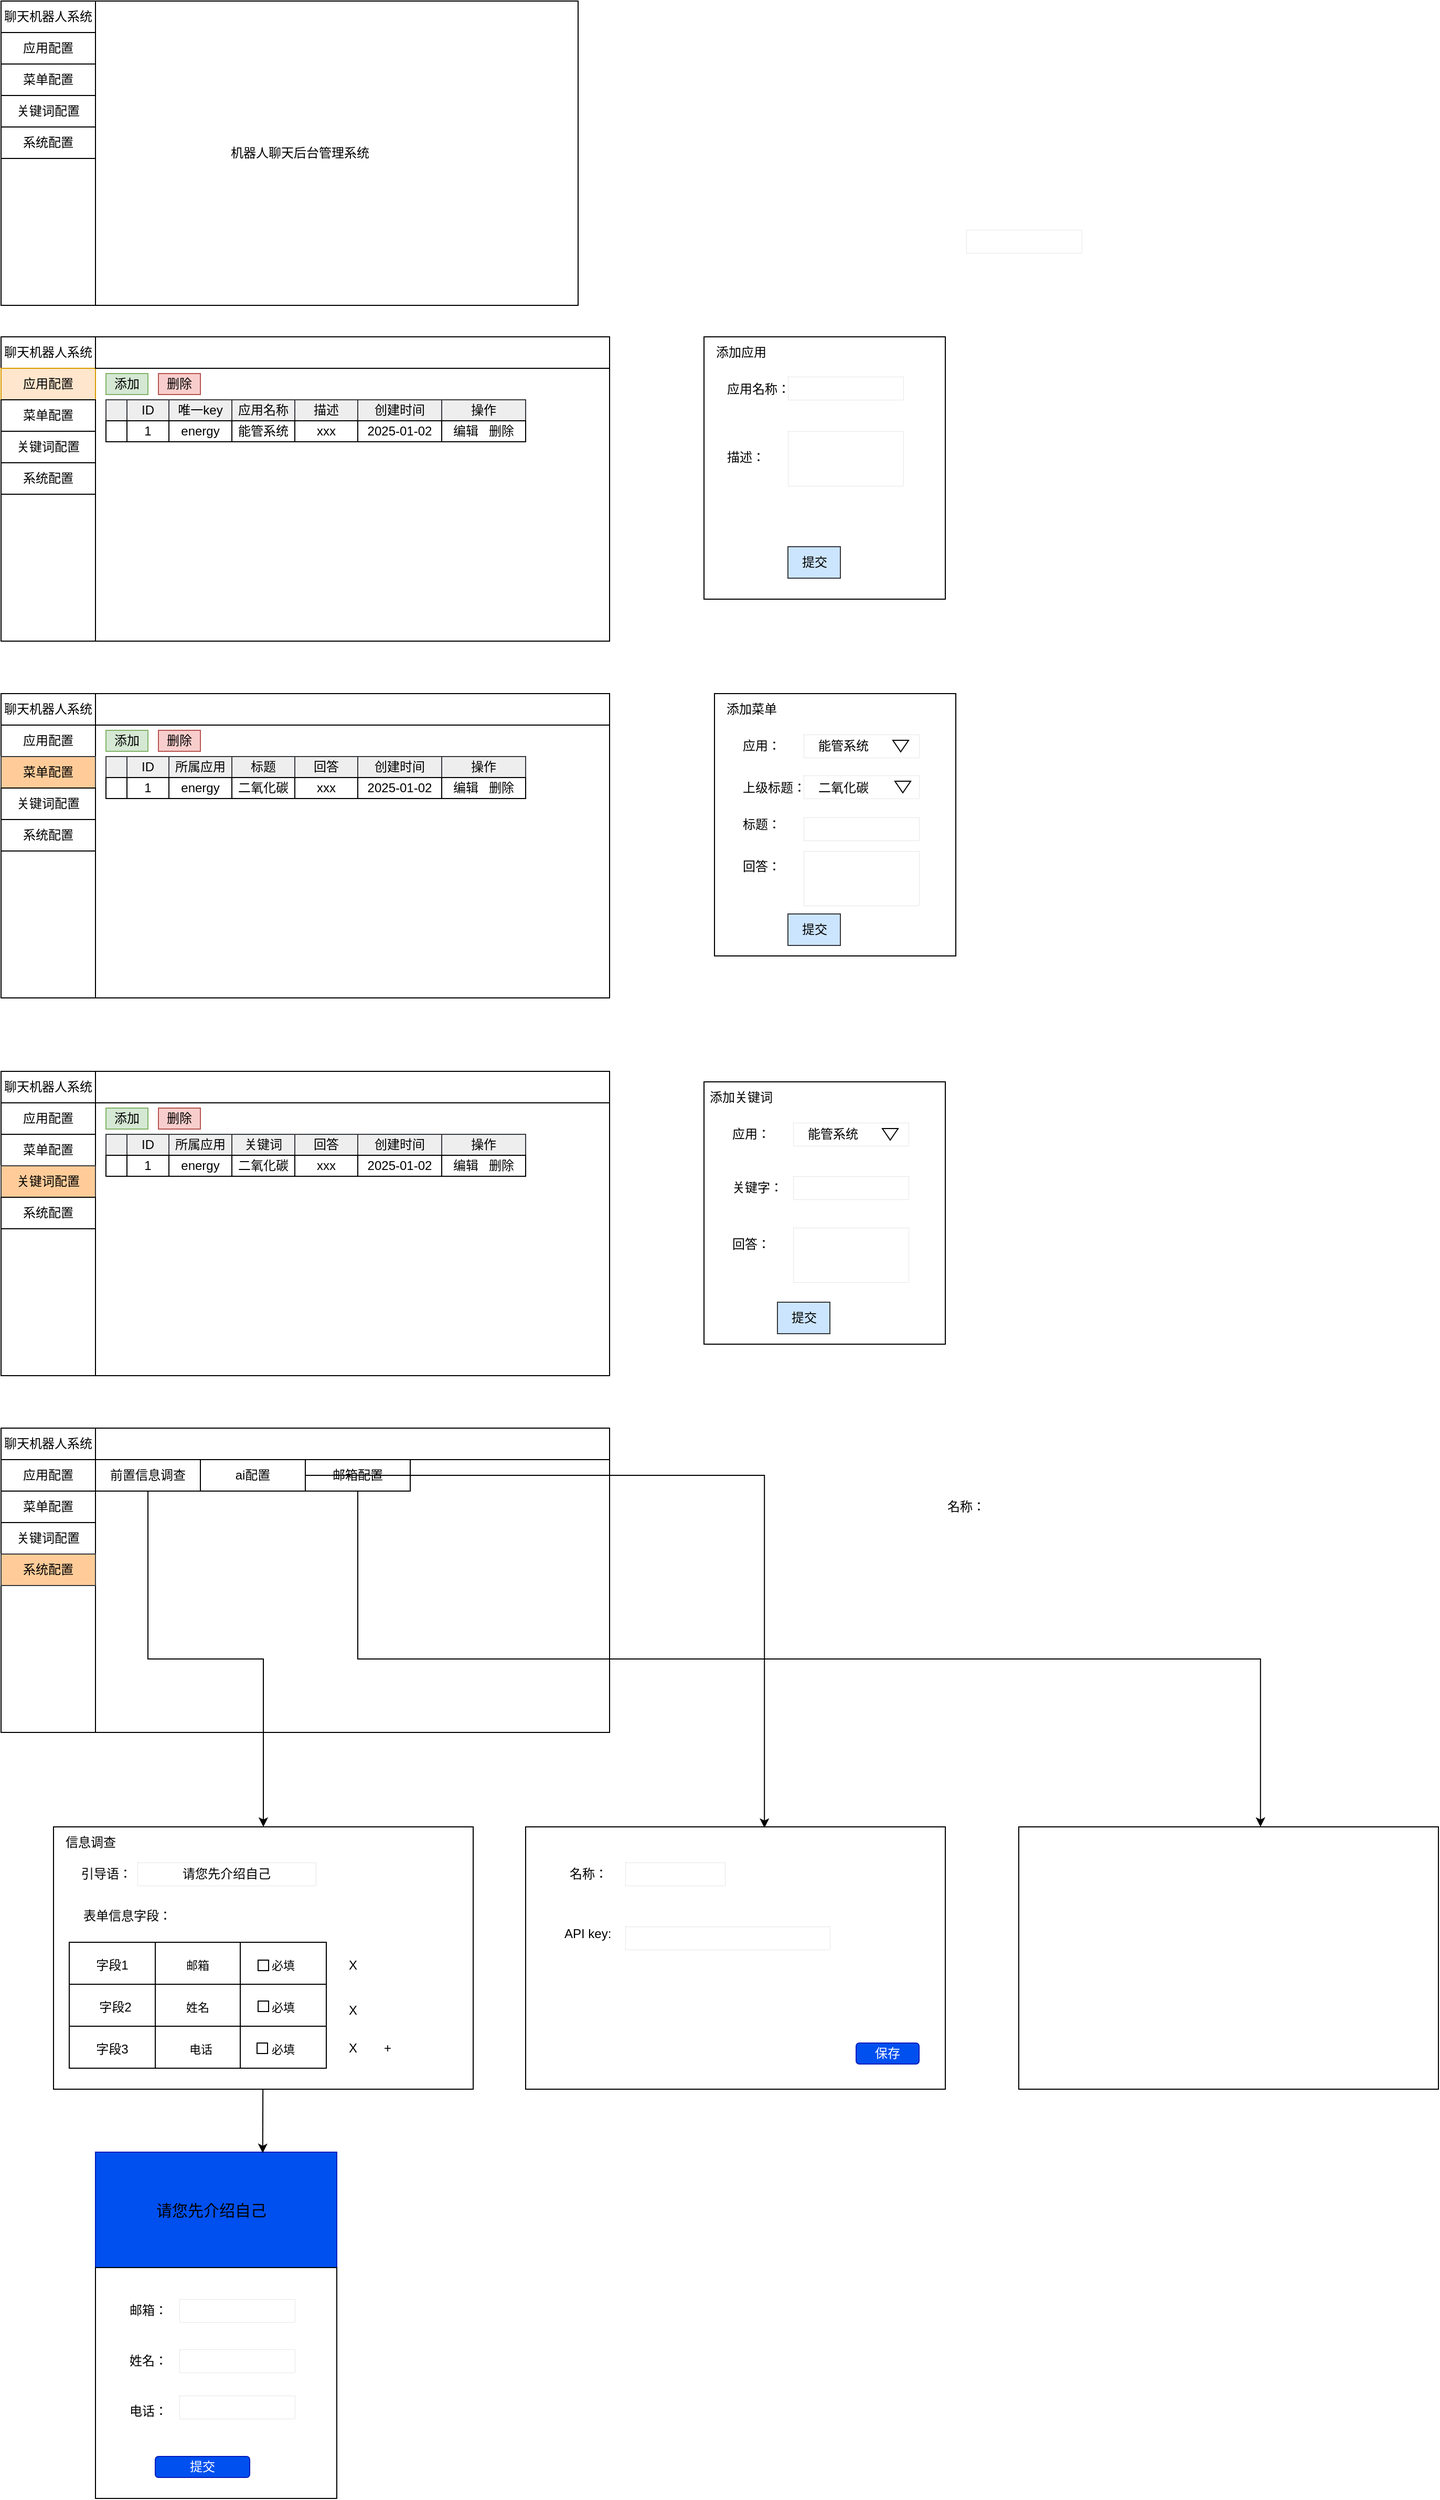 <mxfile version="25.0.3">
  <diagram name="第 1 页" id="WqESRx_fFTUSI_0ruRd6">
    <mxGraphModel dx="1728" dy="915" grid="1" gridSize="10" guides="1" tooltips="1" connect="1" arrows="1" fold="1" page="1" pageScale="1" pageWidth="827" pageHeight="1169" math="0" shadow="0">
      <root>
        <mxCell id="0" />
        <mxCell id="1" parent="0" />
        <mxCell id="n9BNtuvzOKxnNitowUyj-19" value="机器人聊天后台管理系统" style="rounded=0;whiteSpace=wrap;html=1;" vertex="1" parent="1">
          <mxGeometry x="20" y="90" width="530" height="290" as="geometry" />
        </mxCell>
        <mxCell id="n9BNtuvzOKxnNitowUyj-21" value="" style="rounded=0;whiteSpace=wrap;html=1;" vertex="1" parent="1">
          <mxGeometry y="90" width="90" height="290" as="geometry" />
        </mxCell>
        <mxCell id="n9BNtuvzOKxnNitowUyj-22" value="聊天机器人系统" style="rounded=0;whiteSpace=wrap;html=1;" vertex="1" parent="1">
          <mxGeometry y="90" width="90" height="30" as="geometry" />
        </mxCell>
        <mxCell id="n9BNtuvzOKxnNitowUyj-23" value="应用配置" style="rounded=0;whiteSpace=wrap;html=1;" vertex="1" parent="1">
          <mxGeometry y="120" width="90" height="30" as="geometry" />
        </mxCell>
        <mxCell id="n9BNtuvzOKxnNitowUyj-24" value="菜单配置" style="rounded=0;whiteSpace=wrap;html=1;" vertex="1" parent="1">
          <mxGeometry y="150" width="90" height="30" as="geometry" />
        </mxCell>
        <mxCell id="n9BNtuvzOKxnNitowUyj-25" value="关键词配置" style="rounded=0;whiteSpace=wrap;html=1;" vertex="1" parent="1">
          <mxGeometry y="180" width="90" height="30" as="geometry" />
        </mxCell>
        <mxCell id="n9BNtuvzOKxnNitowUyj-26" value="系统配置" style="rounded=0;whiteSpace=wrap;html=1;" vertex="1" parent="1">
          <mxGeometry y="210" width="90" height="30" as="geometry" />
        </mxCell>
        <mxCell id="n9BNtuvzOKxnNitowUyj-28" value="" style="rounded=0;whiteSpace=wrap;html=1;" vertex="1" parent="1">
          <mxGeometry x="20" y="410" width="560" height="290" as="geometry" />
        </mxCell>
        <mxCell id="n9BNtuvzOKxnNitowUyj-29" value="" style="rounded=0;whiteSpace=wrap;html=1;" vertex="1" parent="1">
          <mxGeometry y="410" width="90" height="290" as="geometry" />
        </mxCell>
        <mxCell id="n9BNtuvzOKxnNitowUyj-30" value="聊天机器人系统" style="rounded=0;whiteSpace=wrap;html=1;" vertex="1" parent="1">
          <mxGeometry y="410" width="90" height="30" as="geometry" />
        </mxCell>
        <mxCell id="n9BNtuvzOKxnNitowUyj-31" value="应用配置" style="rounded=0;whiteSpace=wrap;html=1;fillColor=#ffe6cc;strokeColor=#d79b00;" vertex="1" parent="1">
          <mxGeometry y="440" width="90" height="30" as="geometry" />
        </mxCell>
        <mxCell id="n9BNtuvzOKxnNitowUyj-32" value="菜单配置" style="rounded=0;whiteSpace=wrap;html=1;" vertex="1" parent="1">
          <mxGeometry y="470" width="90" height="30" as="geometry" />
        </mxCell>
        <mxCell id="n9BNtuvzOKxnNitowUyj-33" value="关键词配置" style="rounded=0;whiteSpace=wrap;html=1;" vertex="1" parent="1">
          <mxGeometry y="500" width="90" height="30" as="geometry" />
        </mxCell>
        <mxCell id="n9BNtuvzOKxnNitowUyj-34" value="系统配置" style="rounded=0;whiteSpace=wrap;html=1;" vertex="1" parent="1">
          <mxGeometry y="530" width="90" height="30" as="geometry" />
        </mxCell>
        <mxCell id="n9BNtuvzOKxnNitowUyj-35" value="" style="rounded=0;whiteSpace=wrap;html=1;" vertex="1" parent="1">
          <mxGeometry x="90" y="410" width="490" height="30" as="geometry" />
        </mxCell>
        <mxCell id="n9BNtuvzOKxnNitowUyj-38" value="添加" style="rounded=0;whiteSpace=wrap;html=1;fillColor=#d5e8d4;strokeColor=#82b366;" vertex="1" parent="1">
          <mxGeometry x="100" y="445" width="40" height="20" as="geometry" />
        </mxCell>
        <mxCell id="n9BNtuvzOKxnNitowUyj-39" value="删除" style="rounded=0;whiteSpace=wrap;html=1;fillColor=#f8cecc;strokeColor=#b85450;" vertex="1" parent="1">
          <mxGeometry x="150" y="445" width="40" height="20" as="geometry" />
        </mxCell>
        <mxCell id="n9BNtuvzOKxnNitowUyj-42" value="ID" style="rounded=0;whiteSpace=wrap;html=1;fillColor=#eeeeee;strokeColor=#36393d;" vertex="1" parent="1">
          <mxGeometry x="120" y="470" width="40" height="20" as="geometry" />
        </mxCell>
        <mxCell id="n9BNtuvzOKxnNitowUyj-43" value="唯一key" style="rounded=0;whiteSpace=wrap;html=1;fillColor=#eeeeee;strokeColor=#36393d;" vertex="1" parent="1">
          <mxGeometry x="160" y="470" width="60" height="20" as="geometry" />
        </mxCell>
        <mxCell id="n9BNtuvzOKxnNitowUyj-44" value="应用名称" style="rounded=0;whiteSpace=wrap;html=1;fillColor=#eeeeee;strokeColor=#36393d;" vertex="1" parent="1">
          <mxGeometry x="220" y="470" width="60" height="20" as="geometry" />
        </mxCell>
        <mxCell id="n9BNtuvzOKxnNitowUyj-45" value="描述" style="rounded=0;whiteSpace=wrap;html=1;fillColor=#eeeeee;strokeColor=#36393d;" vertex="1" parent="1">
          <mxGeometry x="280" y="470" width="60" height="20" as="geometry" />
        </mxCell>
        <mxCell id="n9BNtuvzOKxnNitowUyj-46" value="创建时间" style="rounded=0;whiteSpace=wrap;html=1;fillColor=#eeeeee;strokeColor=#36393d;" vertex="1" parent="1">
          <mxGeometry x="340" y="470" width="80" height="20" as="geometry" />
        </mxCell>
        <mxCell id="n9BNtuvzOKxnNitowUyj-48" value="" style="rounded=0;whiteSpace=wrap;html=1;fillColor=#eeeeee;strokeColor=#36393d;" vertex="1" parent="1">
          <mxGeometry x="100" y="470" width="20" height="20" as="geometry" />
        </mxCell>
        <mxCell id="n9BNtuvzOKxnNitowUyj-49" value="" style="rounded=0;whiteSpace=wrap;html=1;" vertex="1" parent="1">
          <mxGeometry x="100" y="490" width="20" height="20" as="geometry" />
        </mxCell>
        <mxCell id="n9BNtuvzOKxnNitowUyj-51" value="1" style="rounded=0;whiteSpace=wrap;html=1;" vertex="1" parent="1">
          <mxGeometry x="120" y="490" width="40" height="20" as="geometry" />
        </mxCell>
        <mxCell id="n9BNtuvzOKxnNitowUyj-52" value="energy" style="rounded=0;whiteSpace=wrap;html=1;" vertex="1" parent="1">
          <mxGeometry x="160" y="490" width="60" height="20" as="geometry" />
        </mxCell>
        <mxCell id="n9BNtuvzOKxnNitowUyj-53" value="能管系统" style="rounded=0;whiteSpace=wrap;html=1;" vertex="1" parent="1">
          <mxGeometry x="220" y="490" width="60" height="20" as="geometry" />
        </mxCell>
        <mxCell id="n9BNtuvzOKxnNitowUyj-54" value="xxx" style="rounded=0;whiteSpace=wrap;html=1;" vertex="1" parent="1">
          <mxGeometry x="280" y="490" width="60" height="20" as="geometry" />
        </mxCell>
        <mxCell id="n9BNtuvzOKxnNitowUyj-55" value="&lt;font&gt;2025-01-02&lt;/font&gt;" style="rounded=0;whiteSpace=wrap;html=1;" vertex="1" parent="1">
          <mxGeometry x="340" y="490" width="80" height="20" as="geometry" />
        </mxCell>
        <mxCell id="n9BNtuvzOKxnNitowUyj-71" value="操作" style="rounded=0;whiteSpace=wrap;html=1;fillColor=#eeeeee;strokeColor=#36393d;" vertex="1" parent="1">
          <mxGeometry x="420" y="470" width="80" height="20" as="geometry" />
        </mxCell>
        <mxCell id="n9BNtuvzOKxnNitowUyj-72" value="编辑&amp;nbsp; &amp;nbsp;删除" style="rounded=0;whiteSpace=wrap;html=1;" vertex="1" parent="1">
          <mxGeometry x="420" y="490" width="80" height="20" as="geometry" />
        </mxCell>
        <mxCell id="n9BNtuvzOKxnNitowUyj-84" value="" style="rounded=0;whiteSpace=wrap;html=1;" vertex="1" parent="1">
          <mxGeometry x="670" y="410" width="230" height="250" as="geometry" />
        </mxCell>
        <mxCell id="n9BNtuvzOKxnNitowUyj-85" value="添加应用" style="text;html=1;align=center;verticalAlign=middle;resizable=0;points=[];autosize=1;strokeColor=none;fillColor=none;" vertex="1" parent="1">
          <mxGeometry x="670" y="410" width="70" height="30" as="geometry" />
        </mxCell>
        <mxCell id="n9BNtuvzOKxnNitowUyj-86" value="提交" style="text;html=1;align=center;verticalAlign=middle;resizable=0;points=[];autosize=1;strokeColor=#36393d;fillColor=#cce5ff;" vertex="1" parent="1">
          <mxGeometry x="750" y="610" width="50" height="30" as="geometry" />
        </mxCell>
        <mxCell id="n9BNtuvzOKxnNitowUyj-87" value="应用名称：" style="text;html=1;align=left;verticalAlign=middle;resizable=0;points=[];autosize=1;strokeColor=none;fillColor=none;" vertex="1" parent="1">
          <mxGeometry x="690" y="445" width="80" height="30" as="geometry" />
        </mxCell>
        <mxCell id="n9BNtuvzOKxnNitowUyj-91" value="描述：" style="text;html=1;align=left;verticalAlign=middle;resizable=0;points=[];autosize=1;strokeColor=none;fillColor=none;" vertex="1" parent="1">
          <mxGeometry x="690" y="510" width="60" height="30" as="geometry" />
        </mxCell>
        <mxCell id="n9BNtuvzOKxnNitowUyj-93" value="" style="whiteSpace=wrap;html=1;strokeWidth=0;" vertex="1" parent="1">
          <mxGeometry x="920" y="308" width="110" height="22" as="geometry" />
        </mxCell>
        <mxCell id="n9BNtuvzOKxnNitowUyj-94" value="" style="whiteSpace=wrap;html=1;strokeWidth=0;" vertex="1" parent="1">
          <mxGeometry x="750" y="448" width="110" height="22" as="geometry" />
        </mxCell>
        <mxCell id="n9BNtuvzOKxnNitowUyj-96" value="" style="whiteSpace=wrap;html=1;strokeWidth=0;" vertex="1" parent="1">
          <mxGeometry x="750" y="500" width="110" height="52" as="geometry" />
        </mxCell>
        <mxCell id="n9BNtuvzOKxnNitowUyj-100" value="" style="rounded=0;whiteSpace=wrap;html=1;" vertex="1" parent="1">
          <mxGeometry x="20" y="750" width="560" height="290" as="geometry" />
        </mxCell>
        <mxCell id="n9BNtuvzOKxnNitowUyj-101" value="" style="rounded=0;whiteSpace=wrap;html=1;" vertex="1" parent="1">
          <mxGeometry y="750" width="90" height="290" as="geometry" />
        </mxCell>
        <mxCell id="n9BNtuvzOKxnNitowUyj-102" value="聊天机器人系统" style="rounded=0;whiteSpace=wrap;html=1;" vertex="1" parent="1">
          <mxGeometry y="750" width="90" height="30" as="geometry" />
        </mxCell>
        <mxCell id="n9BNtuvzOKxnNitowUyj-103" value="应用配置" style="rounded=0;whiteSpace=wrap;html=1;" vertex="1" parent="1">
          <mxGeometry y="780" width="90" height="30" as="geometry" />
        </mxCell>
        <mxCell id="n9BNtuvzOKxnNitowUyj-104" value="菜单配置" style="rounded=0;whiteSpace=wrap;html=1;fillColor=#ffcc99;strokeColor=#36393d;" vertex="1" parent="1">
          <mxGeometry y="810" width="90" height="30" as="geometry" />
        </mxCell>
        <mxCell id="n9BNtuvzOKxnNitowUyj-105" value="关键词配置" style="rounded=0;whiteSpace=wrap;html=1;" vertex="1" parent="1">
          <mxGeometry y="840" width="90" height="30" as="geometry" />
        </mxCell>
        <mxCell id="n9BNtuvzOKxnNitowUyj-106" value="系统配置" style="rounded=0;whiteSpace=wrap;html=1;" vertex="1" parent="1">
          <mxGeometry y="870" width="90" height="30" as="geometry" />
        </mxCell>
        <mxCell id="n9BNtuvzOKxnNitowUyj-107" value="" style="rounded=0;whiteSpace=wrap;html=1;" vertex="1" parent="1">
          <mxGeometry x="90" y="750" width="490" height="30" as="geometry" />
        </mxCell>
        <mxCell id="n9BNtuvzOKxnNitowUyj-108" value="添加" style="rounded=0;whiteSpace=wrap;html=1;fillColor=#d5e8d4;strokeColor=#82b366;" vertex="1" parent="1">
          <mxGeometry x="100" y="785" width="40" height="20" as="geometry" />
        </mxCell>
        <mxCell id="n9BNtuvzOKxnNitowUyj-109" value="删除" style="rounded=0;whiteSpace=wrap;html=1;fillColor=#f8cecc;strokeColor=#b85450;" vertex="1" parent="1">
          <mxGeometry x="150" y="785" width="40" height="20" as="geometry" />
        </mxCell>
        <mxCell id="n9BNtuvzOKxnNitowUyj-110" value="ID" style="rounded=0;whiteSpace=wrap;html=1;fillColor=#eeeeee;strokeColor=#36393d;" vertex="1" parent="1">
          <mxGeometry x="120" y="810" width="40" height="20" as="geometry" />
        </mxCell>
        <mxCell id="n9BNtuvzOKxnNitowUyj-111" value="所属应用" style="rounded=0;whiteSpace=wrap;html=1;fillColor=#eeeeee;strokeColor=#36393d;" vertex="1" parent="1">
          <mxGeometry x="160" y="810" width="60" height="20" as="geometry" />
        </mxCell>
        <mxCell id="n9BNtuvzOKxnNitowUyj-112" value="标题" style="rounded=0;whiteSpace=wrap;html=1;fillColor=#eeeeee;strokeColor=#36393d;" vertex="1" parent="1">
          <mxGeometry x="220" y="810" width="60" height="20" as="geometry" />
        </mxCell>
        <mxCell id="n9BNtuvzOKxnNitowUyj-113" value="回答" style="rounded=0;whiteSpace=wrap;html=1;fillColor=#eeeeee;strokeColor=#36393d;" vertex="1" parent="1">
          <mxGeometry x="280" y="810" width="60" height="20" as="geometry" />
        </mxCell>
        <mxCell id="n9BNtuvzOKxnNitowUyj-114" value="创建时间" style="rounded=0;whiteSpace=wrap;html=1;fillColor=#eeeeee;strokeColor=#36393d;" vertex="1" parent="1">
          <mxGeometry x="340" y="810" width="80" height="20" as="geometry" />
        </mxCell>
        <mxCell id="n9BNtuvzOKxnNitowUyj-115" value="" style="rounded=0;whiteSpace=wrap;html=1;fillColor=#eeeeee;strokeColor=#36393d;" vertex="1" parent="1">
          <mxGeometry x="100" y="810" width="20" height="20" as="geometry" />
        </mxCell>
        <mxCell id="n9BNtuvzOKxnNitowUyj-116" value="" style="rounded=0;whiteSpace=wrap;html=1;" vertex="1" parent="1">
          <mxGeometry x="100" y="830" width="20" height="20" as="geometry" />
        </mxCell>
        <mxCell id="n9BNtuvzOKxnNitowUyj-117" value="1" style="rounded=0;whiteSpace=wrap;html=1;" vertex="1" parent="1">
          <mxGeometry x="120" y="830" width="40" height="20" as="geometry" />
        </mxCell>
        <mxCell id="n9BNtuvzOKxnNitowUyj-118" value="energy" style="rounded=0;whiteSpace=wrap;html=1;" vertex="1" parent="1">
          <mxGeometry x="160" y="830" width="60" height="20" as="geometry" />
        </mxCell>
        <mxCell id="n9BNtuvzOKxnNitowUyj-119" value="二氧化碳" style="rounded=0;whiteSpace=wrap;html=1;" vertex="1" parent="1">
          <mxGeometry x="220" y="830" width="60" height="20" as="geometry" />
        </mxCell>
        <mxCell id="n9BNtuvzOKxnNitowUyj-120" value="xxx" style="rounded=0;whiteSpace=wrap;html=1;" vertex="1" parent="1">
          <mxGeometry x="280" y="830" width="60" height="20" as="geometry" />
        </mxCell>
        <mxCell id="n9BNtuvzOKxnNitowUyj-121" value="&lt;font&gt;2025-01-02&lt;/font&gt;" style="rounded=0;whiteSpace=wrap;html=1;" vertex="1" parent="1">
          <mxGeometry x="340" y="830" width="80" height="20" as="geometry" />
        </mxCell>
        <mxCell id="n9BNtuvzOKxnNitowUyj-122" value="操作" style="rounded=0;whiteSpace=wrap;html=1;fillColor=#eeeeee;strokeColor=#36393d;" vertex="1" parent="1">
          <mxGeometry x="420" y="810" width="80" height="20" as="geometry" />
        </mxCell>
        <mxCell id="n9BNtuvzOKxnNitowUyj-123" value="编辑&amp;nbsp; &amp;nbsp;删除" style="rounded=0;whiteSpace=wrap;html=1;" vertex="1" parent="1">
          <mxGeometry x="420" y="830" width="80" height="20" as="geometry" />
        </mxCell>
        <mxCell id="n9BNtuvzOKxnNitowUyj-126" value="" style="rounded=0;whiteSpace=wrap;html=1;" vertex="1" parent="1">
          <mxGeometry x="680" y="750" width="230" height="250" as="geometry" />
        </mxCell>
        <mxCell id="n9BNtuvzOKxnNitowUyj-127" value="添加菜单" style="text;html=1;align=center;verticalAlign=middle;resizable=0;points=[];autosize=1;strokeColor=none;fillColor=none;" vertex="1" parent="1">
          <mxGeometry x="680" y="750" width="70" height="30" as="geometry" />
        </mxCell>
        <mxCell id="n9BNtuvzOKxnNitowUyj-129" value="应用：" style="text;html=1;align=left;verticalAlign=middle;resizable=0;points=[];autosize=1;strokeColor=none;fillColor=none;" vertex="1" parent="1">
          <mxGeometry x="705" y="785" width="60" height="30" as="geometry" />
        </mxCell>
        <mxCell id="n9BNtuvzOKxnNitowUyj-130" value="上级标题：" style="text;html=1;align=left;verticalAlign=middle;resizable=0;points=[];autosize=1;strokeColor=none;fillColor=none;" vertex="1" parent="1">
          <mxGeometry x="705" y="825" width="80" height="30" as="geometry" />
        </mxCell>
        <mxCell id="n9BNtuvzOKxnNitowUyj-131" value="标题：" style="text;html=1;align=left;verticalAlign=middle;resizable=0;points=[];autosize=1;strokeColor=none;fillColor=none;" vertex="1" parent="1">
          <mxGeometry x="705" y="860" width="60" height="30" as="geometry" />
        </mxCell>
        <mxCell id="n9BNtuvzOKxnNitowUyj-132" value="回答：" style="text;html=1;align=left;verticalAlign=middle;resizable=0;points=[];autosize=1;strokeColor=none;fillColor=none;" vertex="1" parent="1">
          <mxGeometry x="705" y="900" width="60" height="30" as="geometry" />
        </mxCell>
        <mxCell id="n9BNtuvzOKxnNitowUyj-133" value="" style="whiteSpace=wrap;html=1;strokeWidth=0;verticalAlign=middle;" vertex="1" parent="1">
          <mxGeometry x="765" y="789" width="110" height="22" as="geometry" />
        </mxCell>
        <mxCell id="n9BNtuvzOKxnNitowUyj-134" value="" style="triangle;whiteSpace=wrap;html=1;dashed=0;direction=south;" vertex="1" parent="1">
          <mxGeometry x="850" y="794.5" width="15" height="11" as="geometry" />
        </mxCell>
        <mxCell id="n9BNtuvzOKxnNitowUyj-136" value="能管系统" style="text;html=1;align=left;verticalAlign=middle;resizable=0;points=[];autosize=1;strokeColor=none;fillColor=none;" vertex="1" parent="1">
          <mxGeometry x="777" y="785" width="70" height="30" as="geometry" />
        </mxCell>
        <mxCell id="n9BNtuvzOKxnNitowUyj-137" value="" style="whiteSpace=wrap;html=1;strokeWidth=0;verticalAlign=middle;" vertex="1" parent="1">
          <mxGeometry x="765" y="828" width="110" height="22" as="geometry" />
        </mxCell>
        <mxCell id="n9BNtuvzOKxnNitowUyj-138" value="二氧化碳" style="text;html=1;align=left;verticalAlign=middle;resizable=0;points=[];autosize=1;strokeColor=none;fillColor=none;" vertex="1" parent="1">
          <mxGeometry x="777" y="825" width="70" height="30" as="geometry" />
        </mxCell>
        <mxCell id="n9BNtuvzOKxnNitowUyj-140" value="" style="triangle;whiteSpace=wrap;html=1;dashed=0;direction=south;" vertex="1" parent="1">
          <mxGeometry x="852" y="833.5" width="15" height="11" as="geometry" />
        </mxCell>
        <mxCell id="n9BNtuvzOKxnNitowUyj-142" value="" style="whiteSpace=wrap;html=1;strokeWidth=0;" vertex="1" parent="1">
          <mxGeometry x="765" y="868" width="110" height="22" as="geometry" />
        </mxCell>
        <mxCell id="n9BNtuvzOKxnNitowUyj-143" value="" style="whiteSpace=wrap;html=1;strokeWidth=0;" vertex="1" parent="1">
          <mxGeometry x="765" y="900" width="110" height="52" as="geometry" />
        </mxCell>
        <mxCell id="n9BNtuvzOKxnNitowUyj-145" value="提交" style="text;html=1;align=center;verticalAlign=middle;resizable=0;points=[];autosize=1;strokeColor=#36393d;fillColor=#cce5ff;" vertex="1" parent="1">
          <mxGeometry x="750" y="960" width="50" height="30" as="geometry" />
        </mxCell>
        <mxCell id="n9BNtuvzOKxnNitowUyj-147" value="" style="rounded=0;whiteSpace=wrap;html=1;" vertex="1" parent="1">
          <mxGeometry x="20" y="1110" width="560" height="290" as="geometry" />
        </mxCell>
        <mxCell id="n9BNtuvzOKxnNitowUyj-148" value="" style="rounded=0;whiteSpace=wrap;html=1;" vertex="1" parent="1">
          <mxGeometry y="1110" width="90" height="290" as="geometry" />
        </mxCell>
        <mxCell id="n9BNtuvzOKxnNitowUyj-149" value="聊天机器人系统" style="rounded=0;whiteSpace=wrap;html=1;" vertex="1" parent="1">
          <mxGeometry y="1110" width="90" height="30" as="geometry" />
        </mxCell>
        <mxCell id="n9BNtuvzOKxnNitowUyj-150" value="应用配置" style="rounded=0;whiteSpace=wrap;html=1;" vertex="1" parent="1">
          <mxGeometry y="1140" width="90" height="30" as="geometry" />
        </mxCell>
        <mxCell id="n9BNtuvzOKxnNitowUyj-151" value="菜单配置" style="rounded=0;whiteSpace=wrap;html=1;" vertex="1" parent="1">
          <mxGeometry y="1170" width="90" height="30" as="geometry" />
        </mxCell>
        <mxCell id="n9BNtuvzOKxnNitowUyj-152" value="关键词配置" style="rounded=0;whiteSpace=wrap;html=1;fillColor=#ffcc99;strokeColor=#36393d;" vertex="1" parent="1">
          <mxGeometry y="1200" width="90" height="30" as="geometry" />
        </mxCell>
        <mxCell id="n9BNtuvzOKxnNitowUyj-153" value="系统配置" style="rounded=0;whiteSpace=wrap;html=1;" vertex="1" parent="1">
          <mxGeometry y="1230" width="90" height="30" as="geometry" />
        </mxCell>
        <mxCell id="n9BNtuvzOKxnNitowUyj-154" value="" style="rounded=0;whiteSpace=wrap;html=1;" vertex="1" parent="1">
          <mxGeometry x="90" y="1110" width="490" height="30" as="geometry" />
        </mxCell>
        <mxCell id="n9BNtuvzOKxnNitowUyj-155" value="添加" style="rounded=0;whiteSpace=wrap;html=1;fillColor=#d5e8d4;strokeColor=#82b366;" vertex="1" parent="1">
          <mxGeometry x="100" y="1145" width="40" height="20" as="geometry" />
        </mxCell>
        <mxCell id="n9BNtuvzOKxnNitowUyj-156" value="删除" style="rounded=0;whiteSpace=wrap;html=1;fillColor=#f8cecc;strokeColor=#b85450;" vertex="1" parent="1">
          <mxGeometry x="150" y="1145" width="40" height="20" as="geometry" />
        </mxCell>
        <mxCell id="n9BNtuvzOKxnNitowUyj-157" value="ID" style="rounded=0;whiteSpace=wrap;html=1;fillColor=#eeeeee;strokeColor=#36393d;" vertex="1" parent="1">
          <mxGeometry x="120" y="1170" width="40" height="20" as="geometry" />
        </mxCell>
        <mxCell id="n9BNtuvzOKxnNitowUyj-158" value="所属应用" style="rounded=0;whiteSpace=wrap;html=1;fillColor=#eeeeee;strokeColor=#36393d;" vertex="1" parent="1">
          <mxGeometry x="160" y="1170" width="60" height="20" as="geometry" />
        </mxCell>
        <mxCell id="n9BNtuvzOKxnNitowUyj-159" value="关键词" style="rounded=0;whiteSpace=wrap;html=1;fillColor=#eeeeee;strokeColor=#36393d;" vertex="1" parent="1">
          <mxGeometry x="220" y="1170" width="60" height="20" as="geometry" />
        </mxCell>
        <mxCell id="n9BNtuvzOKxnNitowUyj-160" value="回答" style="rounded=0;whiteSpace=wrap;html=1;fillColor=#eeeeee;strokeColor=#36393d;" vertex="1" parent="1">
          <mxGeometry x="280" y="1170" width="60" height="20" as="geometry" />
        </mxCell>
        <mxCell id="n9BNtuvzOKxnNitowUyj-161" value="创建时间" style="rounded=0;whiteSpace=wrap;html=1;fillColor=#eeeeee;strokeColor=#36393d;" vertex="1" parent="1">
          <mxGeometry x="340" y="1170" width="80" height="20" as="geometry" />
        </mxCell>
        <mxCell id="n9BNtuvzOKxnNitowUyj-162" value="" style="rounded=0;whiteSpace=wrap;html=1;fillColor=#eeeeee;strokeColor=#36393d;" vertex="1" parent="1">
          <mxGeometry x="100" y="1170" width="20" height="20" as="geometry" />
        </mxCell>
        <mxCell id="n9BNtuvzOKxnNitowUyj-163" value="" style="rounded=0;whiteSpace=wrap;html=1;" vertex="1" parent="1">
          <mxGeometry x="100" y="1190" width="20" height="20" as="geometry" />
        </mxCell>
        <mxCell id="n9BNtuvzOKxnNitowUyj-164" value="1" style="rounded=0;whiteSpace=wrap;html=1;" vertex="1" parent="1">
          <mxGeometry x="120" y="1190" width="40" height="20" as="geometry" />
        </mxCell>
        <mxCell id="n9BNtuvzOKxnNitowUyj-165" value="energy" style="rounded=0;whiteSpace=wrap;html=1;" vertex="1" parent="1">
          <mxGeometry x="160" y="1190" width="60" height="20" as="geometry" />
        </mxCell>
        <mxCell id="n9BNtuvzOKxnNitowUyj-166" value="二氧化碳" style="rounded=0;whiteSpace=wrap;html=1;" vertex="1" parent="1">
          <mxGeometry x="220" y="1190" width="60" height="20" as="geometry" />
        </mxCell>
        <mxCell id="n9BNtuvzOKxnNitowUyj-167" value="xxx" style="rounded=0;whiteSpace=wrap;html=1;" vertex="1" parent="1">
          <mxGeometry x="280" y="1190" width="60" height="20" as="geometry" />
        </mxCell>
        <mxCell id="n9BNtuvzOKxnNitowUyj-168" value="&lt;font&gt;2025-01-02&lt;/font&gt;" style="rounded=0;whiteSpace=wrap;html=1;" vertex="1" parent="1">
          <mxGeometry x="340" y="1190" width="80" height="20" as="geometry" />
        </mxCell>
        <mxCell id="n9BNtuvzOKxnNitowUyj-169" value="操作" style="rounded=0;whiteSpace=wrap;html=1;fillColor=#eeeeee;strokeColor=#36393d;" vertex="1" parent="1">
          <mxGeometry x="420" y="1170" width="80" height="20" as="geometry" />
        </mxCell>
        <mxCell id="n9BNtuvzOKxnNitowUyj-170" value="编辑&amp;nbsp; &amp;nbsp;删除" style="rounded=0;whiteSpace=wrap;html=1;" vertex="1" parent="1">
          <mxGeometry x="420" y="1190" width="80" height="20" as="geometry" />
        </mxCell>
        <mxCell id="n9BNtuvzOKxnNitowUyj-171" value="" style="rounded=0;whiteSpace=wrap;html=1;" vertex="1" parent="1">
          <mxGeometry x="670" y="1120" width="230" height="250" as="geometry" />
        </mxCell>
        <mxCell id="n9BNtuvzOKxnNitowUyj-172" value="添加关键词" style="text;html=1;align=center;verticalAlign=middle;resizable=0;points=[];autosize=1;strokeColor=none;fillColor=none;" vertex="1" parent="1">
          <mxGeometry x="665" y="1120" width="80" height="30" as="geometry" />
        </mxCell>
        <mxCell id="n9BNtuvzOKxnNitowUyj-173" value="应用：" style="text;html=1;align=left;verticalAlign=middle;resizable=0;points=[];autosize=1;strokeColor=none;fillColor=none;" vertex="1" parent="1">
          <mxGeometry x="695" y="1155" width="60" height="30" as="geometry" />
        </mxCell>
        <mxCell id="n9BNtuvzOKxnNitowUyj-175" value="关键字：" style="text;html=1;align=left;verticalAlign=middle;resizable=0;points=[];autosize=1;strokeColor=none;fillColor=none;" vertex="1" parent="1">
          <mxGeometry x="695" y="1206" width="70" height="30" as="geometry" />
        </mxCell>
        <mxCell id="n9BNtuvzOKxnNitowUyj-176" value="回答：" style="text;html=1;align=left;verticalAlign=middle;resizable=0;points=[];autosize=1;strokeColor=none;fillColor=none;" vertex="1" parent="1">
          <mxGeometry x="695" y="1260" width="60" height="30" as="geometry" />
        </mxCell>
        <mxCell id="n9BNtuvzOKxnNitowUyj-177" value="" style="whiteSpace=wrap;html=1;strokeWidth=0;verticalAlign=middle;" vertex="1" parent="1">
          <mxGeometry x="755" y="1159" width="110" height="22" as="geometry" />
        </mxCell>
        <mxCell id="n9BNtuvzOKxnNitowUyj-178" value="" style="triangle;whiteSpace=wrap;html=1;dashed=0;direction=south;" vertex="1" parent="1">
          <mxGeometry x="840" y="1164.5" width="15" height="11" as="geometry" />
        </mxCell>
        <mxCell id="n9BNtuvzOKxnNitowUyj-179" value="能管系统" style="text;html=1;align=left;verticalAlign=middle;resizable=0;points=[];autosize=1;strokeColor=none;fillColor=none;" vertex="1" parent="1">
          <mxGeometry x="767" y="1155" width="70" height="30" as="geometry" />
        </mxCell>
        <mxCell id="n9BNtuvzOKxnNitowUyj-183" value="" style="whiteSpace=wrap;html=1;strokeWidth=0;" vertex="1" parent="1">
          <mxGeometry x="755" y="1210" width="110" height="22" as="geometry" />
        </mxCell>
        <mxCell id="n9BNtuvzOKxnNitowUyj-184" value="" style="whiteSpace=wrap;html=1;strokeWidth=0;" vertex="1" parent="1">
          <mxGeometry x="755" y="1259" width="110" height="52" as="geometry" />
        </mxCell>
        <mxCell id="n9BNtuvzOKxnNitowUyj-185" value="提交" style="text;html=1;align=center;verticalAlign=middle;resizable=0;points=[];autosize=1;strokeColor=#36393d;fillColor=#cce5ff;" vertex="1" parent="1">
          <mxGeometry x="740" y="1330" width="50" height="30" as="geometry" />
        </mxCell>
        <mxCell id="n9BNtuvzOKxnNitowUyj-186" value="" style="rounded=0;whiteSpace=wrap;html=1;" vertex="1" parent="1">
          <mxGeometry x="20" y="1450" width="560" height="290" as="geometry" />
        </mxCell>
        <mxCell id="n9BNtuvzOKxnNitowUyj-187" value="" style="rounded=0;whiteSpace=wrap;html=1;" vertex="1" parent="1">
          <mxGeometry y="1450" width="90" height="290" as="geometry" />
        </mxCell>
        <mxCell id="n9BNtuvzOKxnNitowUyj-188" value="聊天机器人系统" style="rounded=0;whiteSpace=wrap;html=1;" vertex="1" parent="1">
          <mxGeometry y="1450" width="90" height="30" as="geometry" />
        </mxCell>
        <mxCell id="n9BNtuvzOKxnNitowUyj-189" value="应用配置" style="rounded=0;whiteSpace=wrap;html=1;" vertex="1" parent="1">
          <mxGeometry y="1480" width="90" height="30" as="geometry" />
        </mxCell>
        <mxCell id="n9BNtuvzOKxnNitowUyj-190" value="菜单配置" style="rounded=0;whiteSpace=wrap;html=1;" vertex="1" parent="1">
          <mxGeometry y="1510" width="90" height="30" as="geometry" />
        </mxCell>
        <mxCell id="n9BNtuvzOKxnNitowUyj-191" value="关键词配置" style="rounded=0;whiteSpace=wrap;html=1;" vertex="1" parent="1">
          <mxGeometry y="1540" width="90" height="30" as="geometry" />
        </mxCell>
        <mxCell id="n9BNtuvzOKxnNitowUyj-192" value="系统配置" style="rounded=0;whiteSpace=wrap;html=1;fillColor=#ffcc99;strokeColor=#36393d;" vertex="1" parent="1">
          <mxGeometry y="1570" width="90" height="30" as="geometry" />
        </mxCell>
        <mxCell id="n9BNtuvzOKxnNitowUyj-193" value="" style="rounded=0;whiteSpace=wrap;html=1;" vertex="1" parent="1">
          <mxGeometry x="90" y="1450" width="490" height="30" as="geometry" />
        </mxCell>
        <mxCell id="n9BNtuvzOKxnNitowUyj-216" style="edgeStyle=orthogonalEdgeStyle;rounded=0;orthogonalLoop=1;jettySize=auto;html=1;" edge="1" parent="1" source="n9BNtuvzOKxnNitowUyj-210" target="n9BNtuvzOKxnNitowUyj-213">
          <mxGeometry relative="1" as="geometry" />
        </mxCell>
        <mxCell id="n9BNtuvzOKxnNitowUyj-210" value="前置信息调查" style="whiteSpace=wrap;html=1;" vertex="1" parent="1">
          <mxGeometry x="90" y="1480" width="100" height="30" as="geometry" />
        </mxCell>
        <mxCell id="n9BNtuvzOKxnNitowUyj-211" value="ai配置" style="whiteSpace=wrap;html=1;" vertex="1" parent="1">
          <mxGeometry x="190" y="1480" width="100" height="30" as="geometry" />
        </mxCell>
        <mxCell id="n9BNtuvzOKxnNitowUyj-212" value="邮箱配置" style="whiteSpace=wrap;html=1;" vertex="1" parent="1">
          <mxGeometry x="290" y="1480" width="100" height="30" as="geometry" />
        </mxCell>
        <mxCell id="n9BNtuvzOKxnNitowUyj-213" value="" style="html=1;dashed=0;whiteSpace=wrap;" vertex="1" parent="1">
          <mxGeometry x="50" y="1830" width="400" height="250" as="geometry" />
        </mxCell>
        <mxCell id="n9BNtuvzOKxnNitowUyj-214" value="信息调查" style="text;html=1;align=center;verticalAlign=middle;resizable=0;points=[];autosize=1;strokeColor=none;fillColor=none;" vertex="1" parent="1">
          <mxGeometry x="50" y="1830" width="70" height="30" as="geometry" />
        </mxCell>
        <mxCell id="n9BNtuvzOKxnNitowUyj-217" value="引导语：" style="text;html=1;align=center;verticalAlign=middle;resizable=0;points=[];autosize=1;strokeColor=none;fillColor=none;" vertex="1" parent="1">
          <mxGeometry x="65" y="1860" width="70" height="30" as="geometry" />
        </mxCell>
        <mxCell id="n9BNtuvzOKxnNitowUyj-218" value="请您先介绍自己" style="whiteSpace=wrap;html=1;strokeWidth=0;" vertex="1" parent="1">
          <mxGeometry x="130" y="1864" width="170" height="22" as="geometry" />
        </mxCell>
        <mxCell id="n9BNtuvzOKxnNitowUyj-221" value="表单信息字段：" style="text;html=1;align=center;verticalAlign=middle;resizable=0;points=[];autosize=1;strokeColor=none;fillColor=none;" vertex="1" parent="1">
          <mxGeometry x="65" y="1900" width="110" height="30" as="geometry" />
        </mxCell>
        <mxCell id="n9BNtuvzOKxnNitowUyj-236" value="" style="shape=table;startSize=0;container=1;collapsible=0;childLayout=tableLayout;fontSize=16;" vertex="1" parent="1">
          <mxGeometry x="65" y="1940" width="245" height="120" as="geometry" />
        </mxCell>
        <mxCell id="n9BNtuvzOKxnNitowUyj-237" value="" style="shape=tableRow;horizontal=0;startSize=0;swimlaneHead=0;swimlaneBody=0;strokeColor=inherit;top=0;left=0;bottom=0;right=0;collapsible=0;dropTarget=0;fillColor=none;points=[[0,0.5],[1,0.5]];portConstraint=eastwest;fontSize=16;" vertex="1" parent="n9BNtuvzOKxnNitowUyj-236">
          <mxGeometry width="245" height="40" as="geometry" />
        </mxCell>
        <mxCell id="n9BNtuvzOKxnNitowUyj-238" value="&lt;font style=&quot;font-size: 12px;&quot;&gt;字段1&lt;/font&gt;" style="shape=partialRectangle;html=1;whiteSpace=wrap;connectable=0;strokeColor=inherit;overflow=hidden;fillColor=none;top=0;left=0;bottom=0;right=0;pointerEvents=1;fontSize=16;" vertex="1" parent="n9BNtuvzOKxnNitowUyj-237">
          <mxGeometry width="82" height="40" as="geometry">
            <mxRectangle width="82" height="40" as="alternateBounds" />
          </mxGeometry>
        </mxCell>
        <mxCell id="n9BNtuvzOKxnNitowUyj-239" value="&lt;font style=&quot;font-size: 11px;&quot;&gt;邮箱&lt;/font&gt;" style="shape=partialRectangle;html=1;whiteSpace=wrap;connectable=0;strokeColor=inherit;overflow=hidden;fillColor=none;top=0;left=0;bottom=0;right=0;pointerEvents=1;fontSize=16;" vertex="1" parent="n9BNtuvzOKxnNitowUyj-237">
          <mxGeometry x="82" width="81" height="40" as="geometry">
            <mxRectangle width="81" height="40" as="alternateBounds" />
          </mxGeometry>
        </mxCell>
        <mxCell id="n9BNtuvzOKxnNitowUyj-240" value="&lt;font style=&quot;font-size: 11px;&quot;&gt;必填&lt;/font&gt;" style="shape=partialRectangle;html=1;whiteSpace=wrap;connectable=0;strokeColor=inherit;overflow=hidden;fillColor=none;top=0;left=0;bottom=0;right=0;pointerEvents=1;fontSize=16;" vertex="1" parent="n9BNtuvzOKxnNitowUyj-237">
          <mxGeometry x="163" width="82" height="40" as="geometry">
            <mxRectangle width="82" height="40" as="alternateBounds" />
          </mxGeometry>
        </mxCell>
        <mxCell id="n9BNtuvzOKxnNitowUyj-241" value="" style="shape=tableRow;horizontal=0;startSize=0;swimlaneHead=0;swimlaneBody=0;strokeColor=inherit;top=0;left=0;bottom=0;right=0;collapsible=0;dropTarget=0;fillColor=none;points=[[0,0.5],[1,0.5]];portConstraint=eastwest;fontSize=16;" vertex="1" parent="n9BNtuvzOKxnNitowUyj-236">
          <mxGeometry y="40" width="245" height="40" as="geometry" />
        </mxCell>
        <mxCell id="n9BNtuvzOKxnNitowUyj-242" value="" style="shape=partialRectangle;html=1;whiteSpace=wrap;connectable=0;strokeColor=inherit;overflow=hidden;fillColor=none;top=0;left=0;bottom=0;right=0;pointerEvents=1;fontSize=16;" vertex="1" parent="n9BNtuvzOKxnNitowUyj-241">
          <mxGeometry width="82" height="40" as="geometry">
            <mxRectangle width="82" height="40" as="alternateBounds" />
          </mxGeometry>
        </mxCell>
        <mxCell id="n9BNtuvzOKxnNitowUyj-243" value="" style="shape=partialRectangle;html=1;whiteSpace=wrap;connectable=0;strokeColor=inherit;overflow=hidden;fillColor=none;top=0;left=0;bottom=0;right=0;pointerEvents=1;fontSize=16;" vertex="1" parent="n9BNtuvzOKxnNitowUyj-241">
          <mxGeometry x="82" width="81" height="40" as="geometry">
            <mxRectangle width="81" height="40" as="alternateBounds" />
          </mxGeometry>
        </mxCell>
        <mxCell id="n9BNtuvzOKxnNitowUyj-244" value="" style="shape=partialRectangle;html=1;whiteSpace=wrap;connectable=0;strokeColor=inherit;overflow=hidden;fillColor=none;top=0;left=0;bottom=0;right=0;pointerEvents=1;fontSize=16;" vertex="1" parent="n9BNtuvzOKxnNitowUyj-241">
          <mxGeometry x="163" width="82" height="40" as="geometry">
            <mxRectangle width="82" height="40" as="alternateBounds" />
          </mxGeometry>
        </mxCell>
        <mxCell id="n9BNtuvzOKxnNitowUyj-245" value="" style="shape=tableRow;horizontal=0;startSize=0;swimlaneHead=0;swimlaneBody=0;strokeColor=inherit;top=0;left=0;bottom=0;right=0;collapsible=0;dropTarget=0;fillColor=none;points=[[0,0.5],[1,0.5]];portConstraint=eastwest;fontSize=16;" vertex="1" parent="n9BNtuvzOKxnNitowUyj-236">
          <mxGeometry y="80" width="245" height="40" as="geometry" />
        </mxCell>
        <mxCell id="n9BNtuvzOKxnNitowUyj-246" value="" style="shape=partialRectangle;html=1;whiteSpace=wrap;connectable=0;strokeColor=inherit;overflow=hidden;fillColor=none;top=0;left=0;bottom=0;right=0;pointerEvents=1;fontSize=16;" vertex="1" parent="n9BNtuvzOKxnNitowUyj-245">
          <mxGeometry width="82" height="40" as="geometry">
            <mxRectangle width="82" height="40" as="alternateBounds" />
          </mxGeometry>
        </mxCell>
        <mxCell id="n9BNtuvzOKxnNitowUyj-247" value="" style="shape=partialRectangle;html=1;whiteSpace=wrap;connectable=0;strokeColor=inherit;overflow=hidden;fillColor=none;top=0;left=0;bottom=0;right=0;pointerEvents=1;fontSize=16;" vertex="1" parent="n9BNtuvzOKxnNitowUyj-245">
          <mxGeometry x="82" width="81" height="40" as="geometry">
            <mxRectangle width="81" height="40" as="alternateBounds" />
          </mxGeometry>
        </mxCell>
        <mxCell id="n9BNtuvzOKxnNitowUyj-248" value="" style="shape=partialRectangle;html=1;whiteSpace=wrap;connectable=0;strokeColor=inherit;overflow=hidden;fillColor=none;top=0;left=0;bottom=0;right=0;pointerEvents=1;fontSize=16;" vertex="1" parent="n9BNtuvzOKxnNitowUyj-245">
          <mxGeometry x="163" width="82" height="40" as="geometry">
            <mxRectangle width="82" height="40" as="alternateBounds" />
          </mxGeometry>
        </mxCell>
        <mxCell id="n9BNtuvzOKxnNitowUyj-249" value="" style="whiteSpace=wrap;html=1;aspect=fixed;" vertex="1" parent="1">
          <mxGeometry x="245" y="1957" width="10" height="10" as="geometry" />
        </mxCell>
        <mxCell id="n9BNtuvzOKxnNitowUyj-250" value="&lt;font style=&quot;font-size: 12px;&quot;&gt;字段2&lt;/font&gt;" style="shape=partialRectangle;html=1;whiteSpace=wrap;connectable=0;strokeColor=inherit;overflow=hidden;fillColor=none;top=0;left=0;bottom=0;right=0;pointerEvents=1;fontSize=16;" vertex="1" parent="1">
          <mxGeometry x="68" y="1980" width="82" height="40" as="geometry">
            <mxRectangle width="82" height="40" as="alternateBounds" />
          </mxGeometry>
        </mxCell>
        <mxCell id="n9BNtuvzOKxnNitowUyj-251" value="&lt;span style=&quot;font-size: 11px;&quot;&gt;姓名&lt;/span&gt;" style="shape=partialRectangle;html=1;whiteSpace=wrap;connectable=0;strokeColor=inherit;overflow=hidden;fillColor=none;top=0;left=0;bottom=0;right=0;pointerEvents=1;fontSize=16;" vertex="1" parent="1">
          <mxGeometry x="147" y="1980" width="81" height="40" as="geometry">
            <mxRectangle width="81" height="40" as="alternateBounds" />
          </mxGeometry>
        </mxCell>
        <mxCell id="n9BNtuvzOKxnNitowUyj-252" value="&lt;font style=&quot;font-size: 11px;&quot;&gt;必填&lt;/font&gt;" style="shape=partialRectangle;html=1;whiteSpace=wrap;connectable=0;strokeColor=inherit;overflow=hidden;fillColor=none;top=0;left=0;bottom=0;right=0;pointerEvents=1;fontSize=16;" vertex="1" parent="1">
          <mxGeometry x="228" y="1980" width="82" height="40" as="geometry">
            <mxRectangle width="82" height="40" as="alternateBounds" />
          </mxGeometry>
        </mxCell>
        <mxCell id="n9BNtuvzOKxnNitowUyj-253" value="" style="whiteSpace=wrap;html=1;aspect=fixed;" vertex="1" parent="1">
          <mxGeometry x="245" y="1996" width="10" height="10" as="geometry" />
        </mxCell>
        <mxCell id="n9BNtuvzOKxnNitowUyj-254" value="&lt;font style=&quot;font-size: 12px;&quot;&gt;字段3&lt;/font&gt;" style="shape=partialRectangle;html=1;whiteSpace=wrap;connectable=0;strokeColor=inherit;overflow=hidden;fillColor=none;top=0;left=0;bottom=0;right=0;pointerEvents=1;fontSize=16;" vertex="1" parent="1">
          <mxGeometry x="65" y="2020" width="82" height="40" as="geometry">
            <mxRectangle width="82" height="40" as="alternateBounds" />
          </mxGeometry>
        </mxCell>
        <mxCell id="n9BNtuvzOKxnNitowUyj-255" value="&lt;span style=&quot;font-size: 11px;&quot;&gt;电话&lt;/span&gt;" style="shape=partialRectangle;html=1;whiteSpace=wrap;connectable=0;strokeColor=inherit;overflow=hidden;fillColor=none;top=0;left=0;bottom=0;right=0;pointerEvents=1;fontSize=16;" vertex="1" parent="1">
          <mxGeometry x="150" y="2020" width="81" height="40" as="geometry">
            <mxRectangle width="81" height="40" as="alternateBounds" />
          </mxGeometry>
        </mxCell>
        <mxCell id="n9BNtuvzOKxnNitowUyj-256" value="&lt;font style=&quot;font-size: 11px;&quot;&gt;必填&lt;/font&gt;" style="shape=partialRectangle;html=1;whiteSpace=wrap;connectable=0;strokeColor=inherit;overflow=hidden;fillColor=none;top=0;left=0;bottom=0;right=0;pointerEvents=1;fontSize=16;" vertex="1" parent="1">
          <mxGeometry x="228" y="2020" width="82" height="40" as="geometry">
            <mxRectangle width="82" height="40" as="alternateBounds" />
          </mxGeometry>
        </mxCell>
        <mxCell id="n9BNtuvzOKxnNitowUyj-257" value="" style="whiteSpace=wrap;html=1;aspect=fixed;" vertex="1" parent="1">
          <mxGeometry x="244" y="2036" width="10" height="10" as="geometry" />
        </mxCell>
        <mxCell id="n9BNtuvzOKxnNitowUyj-265" value="X" style="text;html=1;align=center;verticalAlign=middle;resizable=0;points=[];autosize=1;strokeColor=none;fillColor=none;" vertex="1" parent="1">
          <mxGeometry x="320" y="1947" width="30" height="30" as="geometry" />
        </mxCell>
        <mxCell id="n9BNtuvzOKxnNitowUyj-266" value="X" style="text;html=1;align=center;verticalAlign=middle;resizable=0;points=[];autosize=1;strokeColor=none;fillColor=none;" vertex="1" parent="1">
          <mxGeometry x="320" y="1990" width="30" height="30" as="geometry" />
        </mxCell>
        <mxCell id="n9BNtuvzOKxnNitowUyj-267" value="X" style="text;html=1;align=center;verticalAlign=middle;resizable=0;points=[];autosize=1;strokeColor=none;fillColor=none;" vertex="1" parent="1">
          <mxGeometry x="320" y="2026" width="30" height="30" as="geometry" />
        </mxCell>
        <mxCell id="n9BNtuvzOKxnNitowUyj-268" value="+" style="text;html=1;align=center;verticalAlign=middle;resizable=0;points=[];autosize=1;strokeColor=none;fillColor=none;" vertex="1" parent="1">
          <mxGeometry x="353" y="2026" width="30" height="30" as="geometry" />
        </mxCell>
        <mxCell id="n9BNtuvzOKxnNitowUyj-272" value="" style="rounded=0;whiteSpace=wrap;html=1;fillColor=#0050ef;strokeColor=#001DBC;fontColor=#ffffff;" vertex="1" parent="1">
          <mxGeometry x="90" y="2140" width="230" height="310" as="geometry" />
        </mxCell>
        <mxCell id="n9BNtuvzOKxnNitowUyj-273" value="&lt;font style=&quot;font-size: 15px;&quot;&gt;请您先介绍自己&lt;/font&gt;" style="text;html=1;align=center;verticalAlign=middle;resizable=0;points=[];autosize=1;strokeColor=none;fillColor=none;" vertex="1" parent="1">
          <mxGeometry x="135" y="2180" width="130" height="30" as="geometry" />
        </mxCell>
        <mxCell id="n9BNtuvzOKxnNitowUyj-275" value="" style="rounded=0;whiteSpace=wrap;html=1;" vertex="1" parent="1">
          <mxGeometry x="90" y="2250" width="230" height="220" as="geometry" />
        </mxCell>
        <mxCell id="n9BNtuvzOKxnNitowUyj-276" style="edgeStyle=none;rounded=0;orthogonalLoop=1;jettySize=auto;html=1;entryX=0.693;entryY=0.003;entryDx=0;entryDy=0;entryPerimeter=0;" edge="1" parent="1" source="n9BNtuvzOKxnNitowUyj-213" target="n9BNtuvzOKxnNitowUyj-272">
          <mxGeometry relative="1" as="geometry" />
        </mxCell>
        <mxCell id="n9BNtuvzOKxnNitowUyj-278" value="" style="whiteSpace=wrap;html=1;strokeWidth=0;" vertex="1" parent="1">
          <mxGeometry x="170" y="2280" width="110" height="22" as="geometry" />
        </mxCell>
        <mxCell id="n9BNtuvzOKxnNitowUyj-280" value="邮箱：" style="text;html=1;align=center;verticalAlign=middle;resizable=0;points=[];autosize=1;strokeColor=none;fillColor=none;" vertex="1" parent="1">
          <mxGeometry x="110" y="2276" width="60" height="30" as="geometry" />
        </mxCell>
        <mxCell id="n9BNtuvzOKxnNitowUyj-281" value="姓名：" style="text;html=1;align=center;verticalAlign=middle;resizable=0;points=[];autosize=1;strokeColor=none;fillColor=none;" vertex="1" parent="1">
          <mxGeometry x="110" y="2324" width="60" height="30" as="geometry" />
        </mxCell>
        <mxCell id="n9BNtuvzOKxnNitowUyj-282" value="" style="whiteSpace=wrap;html=1;strokeWidth=0;" vertex="1" parent="1">
          <mxGeometry x="170" y="2328" width="110" height="22" as="geometry" />
        </mxCell>
        <mxCell id="n9BNtuvzOKxnNitowUyj-283" value="电话：" style="text;html=1;align=center;verticalAlign=middle;resizable=0;points=[];autosize=1;strokeColor=none;fillColor=none;" vertex="1" parent="1">
          <mxGeometry x="110" y="2372" width="60" height="30" as="geometry" />
        </mxCell>
        <mxCell id="n9BNtuvzOKxnNitowUyj-284" value="" style="whiteSpace=wrap;html=1;strokeWidth=0;" vertex="1" parent="1">
          <mxGeometry x="170" y="2372" width="110" height="22" as="geometry" />
        </mxCell>
        <mxCell id="n9BNtuvzOKxnNitowUyj-285" value="提交" style="rounded=1;whiteSpace=wrap;html=1;fillColor=#0050ef;strokeColor=#001DBC;fontColor=#ffffff;" vertex="1" parent="1">
          <mxGeometry x="147" y="2430" width="90" height="20" as="geometry" />
        </mxCell>
        <mxCell id="n9BNtuvzOKxnNitowUyj-286" value="" style="html=1;dashed=0;whiteSpace=wrap;" vertex="1" parent="1">
          <mxGeometry x="500" y="1830" width="400" height="250" as="geometry" />
        </mxCell>
        <mxCell id="n9BNtuvzOKxnNitowUyj-287" style="edgeStyle=orthogonalEdgeStyle;rounded=0;orthogonalLoop=1;jettySize=auto;html=1;entryX=0.569;entryY=0.004;entryDx=0;entryDy=0;entryPerimeter=0;" edge="1" parent="1" source="n9BNtuvzOKxnNitowUyj-211" target="n9BNtuvzOKxnNitowUyj-286">
          <mxGeometry relative="1" as="geometry" />
        </mxCell>
        <mxCell id="n9BNtuvzOKxnNitowUyj-290" value="名称：" style="text;html=1;align=left;verticalAlign=middle;resizable=0;points=[];autosize=1;strokeColor=none;fillColor=none;" vertex="1" parent="1">
          <mxGeometry x="900" y="1510" width="60" height="30" as="geometry" />
        </mxCell>
        <mxCell id="n9BNtuvzOKxnNitowUyj-291" value="名称：" style="text;html=1;align=left;verticalAlign=middle;resizable=0;points=[];autosize=1;strokeColor=none;fillColor=none;" vertex="1" parent="1">
          <mxGeometry x="540" y="1860" width="60" height="30" as="geometry" />
        </mxCell>
        <mxCell id="n9BNtuvzOKxnNitowUyj-292" value="API key:" style="text;html=1;align=left;verticalAlign=middle;resizable=0;points=[];autosize=1;strokeColor=none;fillColor=none;" vertex="1" parent="1">
          <mxGeometry x="535" y="1917" width="70" height="30" as="geometry" />
        </mxCell>
        <mxCell id="n9BNtuvzOKxnNitowUyj-293" value="" style="whiteSpace=wrap;html=1;strokeWidth=0;" vertex="1" parent="1">
          <mxGeometry x="595" y="1864" width="95" height="22" as="geometry" />
        </mxCell>
        <mxCell id="n9BNtuvzOKxnNitowUyj-294" value="" style="whiteSpace=wrap;html=1;strokeWidth=0;" vertex="1" parent="1">
          <mxGeometry x="595" y="1925" width="195" height="22" as="geometry" />
        </mxCell>
        <mxCell id="n9BNtuvzOKxnNitowUyj-295" value="保存" style="rounded=1;whiteSpace=wrap;html=1;fillColor=#0050ef;strokeColor=#001DBC;fontColor=#ffffff;" vertex="1" parent="1">
          <mxGeometry x="815" y="2036" width="60" height="20" as="geometry" />
        </mxCell>
        <mxCell id="n9BNtuvzOKxnNitowUyj-296" value="" style="html=1;dashed=0;whiteSpace=wrap;" vertex="1" parent="1">
          <mxGeometry x="970" y="1830" width="400" height="250" as="geometry" />
        </mxCell>
        <mxCell id="n9BNtuvzOKxnNitowUyj-297" style="rounded=0;orthogonalLoop=1;jettySize=auto;html=1;exitX=0.5;exitY=1;exitDx=0;exitDy=0;entryX=0.576;entryY=0;entryDx=0;entryDy=0;entryPerimeter=0;edgeStyle=orthogonalEdgeStyle;" edge="1" parent="1" source="n9BNtuvzOKxnNitowUyj-212" target="n9BNtuvzOKxnNitowUyj-296">
          <mxGeometry relative="1" as="geometry" />
        </mxCell>
      </root>
    </mxGraphModel>
  </diagram>
</mxfile>
